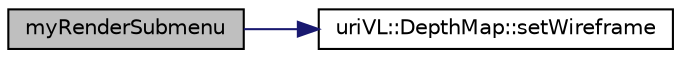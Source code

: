 digraph "myRenderSubmenu"
{
  edge [fontname="Helvetica",fontsize="10",labelfontname="Helvetica",labelfontsize="10"];
  node [fontname="Helvetica",fontsize="10",shape=record];
  rankdir="LR";
  Node1 [label="myRenderSubmenu",height=0.2,width=0.4,color="black", fillcolor="grey75", style="filled", fontcolor="black"];
  Node1 -> Node2 [color="midnightblue",fontsize="10",style="solid",fontname="Helvetica"];
  Node2 [label="uriVL::DepthMap::setWireframe",height=0.2,width=0.4,color="black", fillcolor="white", style="filled",URL="$classuriVL_1_1DepthMap.html#a31e0022991ffd380df439a994f80a21a",tooltip="Indicates whether or not the depth map should be rendered in wireframe. "];
}

